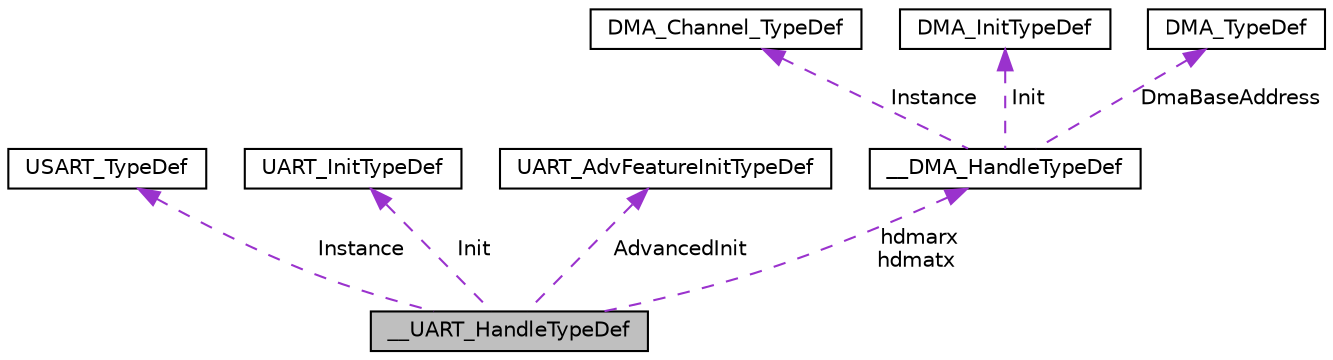 digraph "__UART_HandleTypeDef"
{
 // LATEX_PDF_SIZE
  edge [fontname="Helvetica",fontsize="10",labelfontname="Helvetica",labelfontsize="10"];
  node [fontname="Helvetica",fontsize="10",shape=record];
  Node1 [label="__UART_HandleTypeDef",height=0.2,width=0.4,color="black", fillcolor="grey75", style="filled", fontcolor="black",tooltip="UART handle Structure definition."];
  Node2 -> Node1 [dir="back",color="darkorchid3",fontsize="10",style="dashed",label=" Instance" ,fontname="Helvetica"];
  Node2 [label="USART_TypeDef",height=0.2,width=0.4,color="black", fillcolor="white", style="filled",URL="$struct_u_s_a_r_t___type_def.html",tooltip="Universal Synchronous Asynchronous Receiver Transmitter."];
  Node3 -> Node1 [dir="back",color="darkorchid3",fontsize="10",style="dashed",label=" Init" ,fontname="Helvetica"];
  Node3 [label="UART_InitTypeDef",height=0.2,width=0.4,color="black", fillcolor="white", style="filled",URL="$struct_u_a_r_t___init_type_def.html",tooltip="UART Init Structure definition."];
  Node4 -> Node1 [dir="back",color="darkorchid3",fontsize="10",style="dashed",label=" AdvancedInit" ,fontname="Helvetica"];
  Node4 [label="UART_AdvFeatureInitTypeDef",height=0.2,width=0.4,color="black", fillcolor="white", style="filled",URL="$struct_u_a_r_t___adv_feature_init_type_def.html",tooltip="UART Advanced Features initialization structure definition."];
  Node5 -> Node1 [dir="back",color="darkorchid3",fontsize="10",style="dashed",label=" hdmarx\nhdmatx" ,fontname="Helvetica"];
  Node5 [label="__DMA_HandleTypeDef",height=0.2,width=0.4,color="black", fillcolor="white", style="filled",URL="$struct_____d_m_a___handle_type_def.html",tooltip="DMA handle Structure definition."];
  Node6 -> Node5 [dir="back",color="darkorchid3",fontsize="10",style="dashed",label=" Instance" ,fontname="Helvetica"];
  Node6 [label="DMA_Channel_TypeDef",height=0.2,width=0.4,color="black", fillcolor="white", style="filled",URL="$struct_d_m_a___channel___type_def.html",tooltip="DMA Controller."];
  Node7 -> Node5 [dir="back",color="darkorchid3",fontsize="10",style="dashed",label=" Init" ,fontname="Helvetica"];
  Node7 [label="DMA_InitTypeDef",height=0.2,width=0.4,color="black", fillcolor="white", style="filled",URL="$struct_d_m_a___init_type_def.html",tooltip="DMA Configuration Structure definition."];
  Node8 -> Node5 [dir="back",color="darkorchid3",fontsize="10",style="dashed",label=" DmaBaseAddress" ,fontname="Helvetica"];
  Node8 [label="DMA_TypeDef",height=0.2,width=0.4,color="black", fillcolor="white", style="filled",URL="$struct_d_m_a___type_def.html",tooltip=" "];
}
